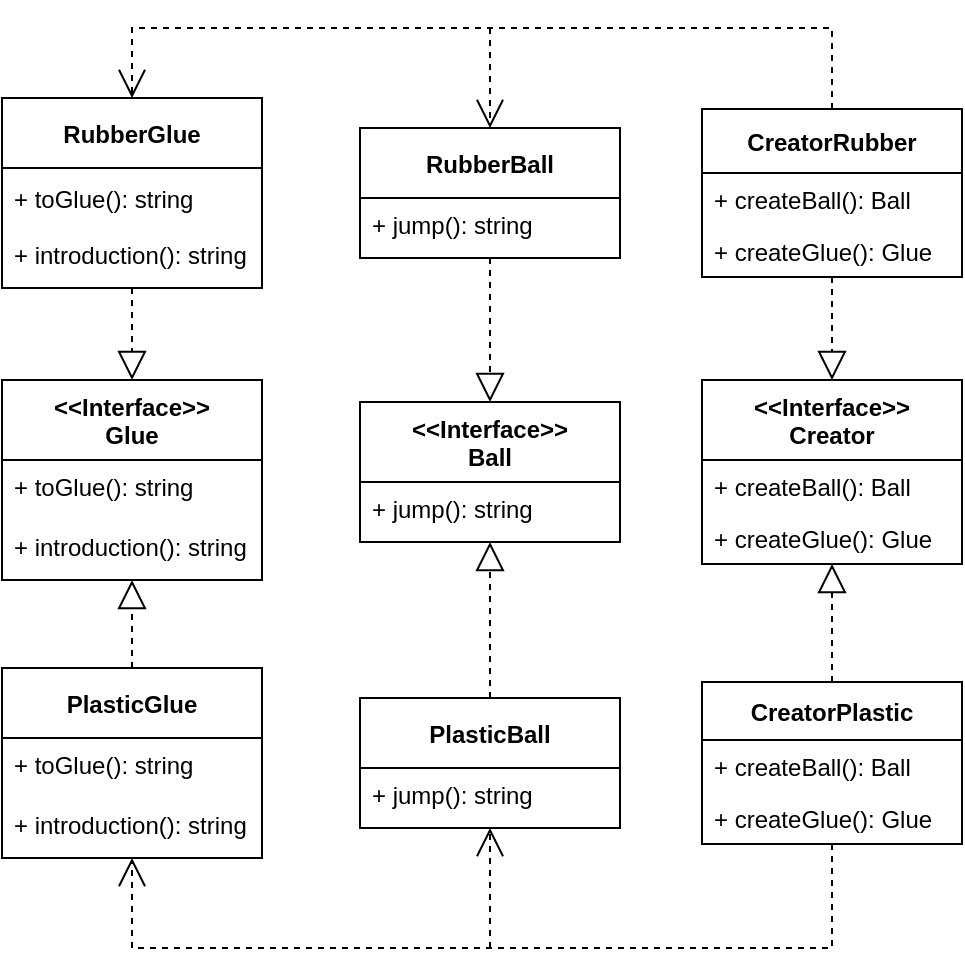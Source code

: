 <mxfile version="20.6.0" type="device"><diagram id="Bucof9hLXNSHhPfNNQwD" name="Сторінка-1"><mxGraphModel dx="381" dy="2326" grid="1" gridSize="10" guides="1" tooltips="1" connect="1" arrows="1" fold="1" page="1" pageScale="1" pageWidth="600" pageHeight="600" math="0" shadow="0"><root><mxCell id="0"/><mxCell id="1" parent="0"/><mxCell id="AFp72t1iJFOQUgz4NHt0-32" value="&lt;&lt;Interface&gt;&gt;&#10;Ball" style="swimlane;fontStyle=1;align=center;verticalAlign=top;childLayout=stackLayout;horizontal=1;startSize=40;horizontalStack=0;resizeParent=1;resizeParentMax=0;resizeLast=0;collapsible=1;marginBottom=0;fontColor=#000000;" parent="1" vertex="1"><mxGeometry x="860" y="-1543" width="130" height="70" as="geometry"/></mxCell><mxCell id="tv6lFfEye0fjzD-uet4O-33" value="+ jump(): string" style="text;strokeColor=none;fillColor=none;align=left;verticalAlign=top;spacingLeft=4;spacingRight=4;overflow=hidden;rotatable=0;points=[[0,0.5],[1,0.5]];portConstraint=eastwest;" parent="AFp72t1iJFOQUgz4NHt0-32" vertex="1"><mxGeometry y="40" width="130" height="30" as="geometry"/></mxCell><mxCell id="AFp72t1iJFOQUgz4NHt0-41" value="Use" style="endArrow=open;endSize=12;dashed=1;rounded=0;fontColor=#000000;textOpacity=0;" parent="1" source="tv6lFfEye0fjzD-uet4O-27" target="tv6lFfEye0fjzD-uet4O-70" edge="1"><mxGeometry x="0.007" y="-74" width="160" relative="1" as="geometry"><mxPoint x="631" y="-1148" as="sourcePoint"/><mxPoint x="839" y="-1147.429" as="targetPoint"/><Array as="points"><mxPoint x="1096" y="-1270"/><mxPoint x="746" y="-1270"/></Array><mxPoint as="offset"/></mxGeometry></mxCell><mxCell id="tv6lFfEye0fjzD-uet4O-14" value="&lt;&lt;Interface&gt;&gt;&#10;Creator" style="swimlane;fontStyle=1;childLayout=stackLayout;horizontal=1;startSize=40;fillColor=none;horizontalStack=0;resizeParent=1;resizeParentMax=0;resizeLast=0;collapsible=1;marginBottom=0;" parent="1" vertex="1"><mxGeometry x="1031" y="-1554" width="130" height="92" as="geometry"/></mxCell><mxCell id="tv6lFfEye0fjzD-uet4O-15" value="+ createBall(): Ball" style="text;strokeColor=none;fillColor=none;align=left;verticalAlign=top;spacingLeft=4;spacingRight=4;overflow=hidden;rotatable=0;points=[[0,0.5],[1,0.5]];portConstraint=eastwest;" parent="tv6lFfEye0fjzD-uet4O-14" vertex="1"><mxGeometry y="40" width="130" height="26" as="geometry"/></mxCell><mxCell id="tv6lFfEye0fjzD-uet4O-16" value="+ createGlue(): Glue" style="text;strokeColor=none;fillColor=none;align=left;verticalAlign=top;spacingLeft=4;spacingRight=4;overflow=hidden;rotatable=0;points=[[0,0.5],[1,0.5]];portConstraint=eastwest;" parent="tv6lFfEye0fjzD-uet4O-14" vertex="1"><mxGeometry y="66" width="130" height="26" as="geometry"/></mxCell><mxCell id="tv6lFfEye0fjzD-uet4O-23" value="CreatorRubber" style="swimlane;fontStyle=1;childLayout=stackLayout;horizontal=1;startSize=32;fillColor=none;horizontalStack=0;resizeParent=1;resizeParentMax=0;resizeLast=0;collapsible=1;marginBottom=0;" parent="1" vertex="1"><mxGeometry x="1031" y="-1689.5" width="130" height="84" as="geometry"/></mxCell><mxCell id="tv6lFfEye0fjzD-uet4O-24" value="+ createBall(): Ball" style="text;strokeColor=none;fillColor=none;align=left;verticalAlign=top;spacingLeft=4;spacingRight=4;overflow=hidden;rotatable=0;points=[[0,0.5],[1,0.5]];portConstraint=eastwest;" parent="tv6lFfEye0fjzD-uet4O-23" vertex="1"><mxGeometry y="32" width="130" height="26" as="geometry"/></mxCell><mxCell id="tv6lFfEye0fjzD-uet4O-25" value="+ createGlue(): Glue" style="text;strokeColor=none;fillColor=none;align=left;verticalAlign=top;spacingLeft=4;spacingRight=4;overflow=hidden;rotatable=0;points=[[0,0.5],[1,0.5]];portConstraint=eastwest;" parent="tv6lFfEye0fjzD-uet4O-23" vertex="1"><mxGeometry y="58" width="130" height="26" as="geometry"/></mxCell><mxCell id="tv6lFfEye0fjzD-uet4O-27" value="CreatorPlastic" style="swimlane;fontStyle=1;childLayout=stackLayout;horizontal=1;startSize=29;fillColor=none;horizontalStack=0;resizeParent=1;resizeParentMax=0;resizeLast=0;collapsible=1;marginBottom=0;" parent="1" vertex="1"><mxGeometry x="1031" y="-1403" width="130" height="81" as="geometry"/></mxCell><mxCell id="tv6lFfEye0fjzD-uet4O-28" value="+ createBall(): Ball" style="text;strokeColor=none;fillColor=none;align=left;verticalAlign=top;spacingLeft=4;spacingRight=4;overflow=hidden;rotatable=0;points=[[0,0.5],[1,0.5]];portConstraint=eastwest;" parent="tv6lFfEye0fjzD-uet4O-27" vertex="1"><mxGeometry y="29" width="130" height="26" as="geometry"/></mxCell><mxCell id="tv6lFfEye0fjzD-uet4O-29" value="+ createGlue(): Glue" style="text;strokeColor=none;fillColor=none;align=left;verticalAlign=top;spacingLeft=4;spacingRight=4;overflow=hidden;rotatable=0;points=[[0,0.5],[1,0.5]];portConstraint=eastwest;" parent="tv6lFfEye0fjzD-uet4O-27" vertex="1"><mxGeometry y="55" width="130" height="26" as="geometry"/></mxCell><mxCell id="tv6lFfEye0fjzD-uet4O-34" value="&lt;&lt;Interface&gt;&gt;&#10;Glue" style="swimlane;fontStyle=1;align=center;verticalAlign=top;childLayout=stackLayout;horizontal=1;startSize=40;horizontalStack=0;resizeParent=1;resizeParentMax=0;resizeLast=0;collapsible=1;marginBottom=0;fontColor=#000000;" parent="1" vertex="1"><mxGeometry x="681" y="-1554" width="130" height="100" as="geometry"/></mxCell><mxCell id="tv6lFfEye0fjzD-uet4O-68" value="+ toGlue(): string" style="text;strokeColor=none;fillColor=none;align=left;verticalAlign=top;spacingLeft=4;spacingRight=4;overflow=hidden;rotatable=0;points=[[0,0.5],[1,0.5]];portConstraint=eastwest;" parent="tv6lFfEye0fjzD-uet4O-34" vertex="1"><mxGeometry y="40" width="130" height="30" as="geometry"/></mxCell><mxCell id="tv6lFfEye0fjzD-uet4O-35" value="+ introduction(): string" style="text;strokeColor=none;fillColor=none;align=left;verticalAlign=top;spacingLeft=4;spacingRight=4;overflow=hidden;rotatable=0;points=[[0,0.5],[1,0.5]];portConstraint=eastwest;" parent="tv6lFfEye0fjzD-uet4O-34" vertex="1"><mxGeometry y="70" width="130" height="30" as="geometry"/></mxCell><mxCell id="tv6lFfEye0fjzD-uet4O-36" value="RubberGlue" style="swimlane;fontStyle=1;align=center;verticalAlign=middle;childLayout=stackLayout;horizontal=1;startSize=35;horizontalStack=0;resizeParent=1;resizeParentMax=0;resizeLast=0;collapsible=1;marginBottom=0;fontColor=#000000;" parent="1" vertex="1"><mxGeometry x="681" y="-1695" width="130" height="95" as="geometry"/></mxCell><mxCell id="tv6lFfEye0fjzD-uet4O-37" value="+ toGlue(): string" style="text;strokeColor=none;fillColor=none;align=left;verticalAlign=middle;spacingLeft=4;spacingRight=4;overflow=hidden;rotatable=0;points=[[0,0.5],[1,0.5]];portConstraint=eastwest;" parent="tv6lFfEye0fjzD-uet4O-36" vertex="1"><mxGeometry y="35" width="130" height="30" as="geometry"/></mxCell><mxCell id="tv6lFfEye0fjzD-uet4O-69" value="+ introduction(): string" style="text;strokeColor=none;fillColor=none;align=left;verticalAlign=top;spacingLeft=4;spacingRight=4;overflow=hidden;rotatable=0;points=[[0,0.5],[1,0.5]];portConstraint=eastwest;" parent="tv6lFfEye0fjzD-uet4O-36" vertex="1"><mxGeometry y="65" width="130" height="30" as="geometry"/></mxCell><mxCell id="tv6lFfEye0fjzD-uet4O-39" value="RubberBall" style="swimlane;fontStyle=1;align=center;verticalAlign=middle;childLayout=stackLayout;horizontal=1;startSize=35;horizontalStack=0;resizeParent=1;resizeParentMax=0;resizeLast=0;collapsible=1;marginBottom=0;fontColor=#000000;" parent="1" vertex="1"><mxGeometry x="860" y="-1680" width="130" height="65" as="geometry"/></mxCell><mxCell id="tv6lFfEye0fjzD-uet4O-40" value="+ jump(): string" style="text;strokeColor=none;fillColor=none;align=left;verticalAlign=top;spacingLeft=4;spacingRight=4;overflow=hidden;rotatable=0;points=[[0,0.5],[1,0.5]];portConstraint=eastwest;" parent="tv6lFfEye0fjzD-uet4O-39" vertex="1"><mxGeometry y="35" width="130" height="30" as="geometry"/></mxCell><mxCell id="tv6lFfEye0fjzD-uet4O-42" value="PlasticGlue" style="swimlane;fontStyle=1;align=center;verticalAlign=middle;childLayout=stackLayout;horizontal=1;startSize=35;horizontalStack=0;resizeParent=1;resizeParentMax=0;resizeLast=0;collapsible=1;marginBottom=0;fontColor=#000000;" parent="1" vertex="1"><mxGeometry x="681" y="-1410" width="130" height="95" as="geometry"/></mxCell><mxCell id="tv6lFfEye0fjzD-uet4O-43" value="+ toGlue(): string" style="text;strokeColor=none;fillColor=none;align=left;verticalAlign=top;spacingLeft=4;spacingRight=4;overflow=hidden;rotatable=0;points=[[0,0.5],[1,0.5]];portConstraint=eastwest;" parent="tv6lFfEye0fjzD-uet4O-42" vertex="1"><mxGeometry y="35" width="130" height="30" as="geometry"/></mxCell><mxCell id="tv6lFfEye0fjzD-uet4O-70" value="+ introduction(): string" style="text;strokeColor=none;fillColor=none;align=left;verticalAlign=top;spacingLeft=4;spacingRight=4;overflow=hidden;rotatable=0;points=[[0,0.5],[1,0.5]];portConstraint=eastwest;" parent="tv6lFfEye0fjzD-uet4O-42" vertex="1"><mxGeometry y="65" width="130" height="30" as="geometry"/></mxCell><mxCell id="tv6lFfEye0fjzD-uet4O-45" value="PlasticBall" style="swimlane;fontStyle=1;align=center;verticalAlign=middle;childLayout=stackLayout;horizontal=1;startSize=35;horizontalStack=0;resizeParent=1;resizeParentMax=0;resizeLast=0;collapsible=1;marginBottom=0;fontColor=#000000;" parent="1" vertex="1"><mxGeometry x="860" y="-1395" width="130" height="65" as="geometry"/></mxCell><mxCell id="tv6lFfEye0fjzD-uet4O-46" value="+ jump(): string" style="text;strokeColor=none;fillColor=none;align=left;verticalAlign=top;spacingLeft=4;spacingRight=4;overflow=hidden;rotatable=0;points=[[0,0.5],[1,0.5]];portConstraint=eastwest;" parent="tv6lFfEye0fjzD-uet4O-45" vertex="1"><mxGeometry y="35" width="130" height="30" as="geometry"/></mxCell><mxCell id="tv6lFfEye0fjzD-uet4O-51" value="" style="endArrow=block;dashed=1;endFill=0;endSize=12;html=1;rounded=0;" parent="1" source="tv6lFfEye0fjzD-uet4O-69" target="tv6lFfEye0fjzD-uet4O-34" edge="1"><mxGeometry width="160" relative="1" as="geometry"><mxPoint x="751" y="-1600" as="sourcePoint"/><mxPoint x="745.5" y="-1597" as="targetPoint"/><Array as="points"/></mxGeometry></mxCell><mxCell id="tv6lFfEye0fjzD-uet4O-52" value="" style="endArrow=block;dashed=1;endFill=0;endSize=12;html=1;rounded=0;" parent="1" source="tv6lFfEye0fjzD-uet4O-45" target="tv6lFfEye0fjzD-uet4O-33" edge="1"><mxGeometry width="160" relative="1" as="geometry"><mxPoint x="906" y="-1548" as="sourcePoint"/><mxPoint x="905.5" y="-1623" as="targetPoint"/></mxGeometry></mxCell><mxCell id="tv6lFfEye0fjzD-uet4O-54" value="" style="endArrow=block;dashed=1;endFill=0;endSize=12;html=1;rounded=0;" parent="1" source="tv6lFfEye0fjzD-uet4O-40" target="AFp72t1iJFOQUgz4NHt0-32" edge="1"><mxGeometry width="160" relative="1" as="geometry"><mxPoint x="905.5" y="-1443.5" as="sourcePoint"/><mxPoint x="905.5" y="-1388.5" as="targetPoint"/><Array as="points"/></mxGeometry></mxCell><mxCell id="tv6lFfEye0fjzD-uet4O-31" value="" style="endArrow=block;dashed=1;endFill=0;endSize=12;html=1;rounded=0;entryX=0.5;entryY=0;entryDx=0;entryDy=0;" parent="1" source="tv6lFfEye0fjzD-uet4O-25" target="tv6lFfEye0fjzD-uet4O-14" edge="1"><mxGeometry width="160" relative="1" as="geometry"><mxPoint x="1106" y="-1538" as="sourcePoint"/><mxPoint x="1106" y="-1576" as="targetPoint"/></mxGeometry></mxCell><mxCell id="tv6lFfEye0fjzD-uet4O-5" value="" style="endArrow=block;dashed=1;endFill=0;endSize=12;html=1;rounded=0;" parent="1" source="tv6lFfEye0fjzD-uet4O-27" target="tv6lFfEye0fjzD-uet4O-16" edge="1"><mxGeometry width="160" relative="1" as="geometry"><mxPoint x="1131" y="-1438" as="sourcePoint"/><mxPoint x="1266" y="-1558" as="targetPoint"/></mxGeometry></mxCell><mxCell id="tv6lFfEye0fjzD-uet4O-53" value="" style="endArrow=block;dashed=1;endFill=0;endSize=12;html=1;rounded=0;" parent="1" source="tv6lFfEye0fjzD-uet4O-42" target="tv6lFfEye0fjzD-uet4O-35" edge="1"><mxGeometry width="160" relative="1" as="geometry"><mxPoint x="745.5" y="-1448" as="sourcePoint"/><mxPoint x="745.5" y="-1393" as="targetPoint"/><Array as="points"/></mxGeometry></mxCell><mxCell id="tv6lFfEye0fjzD-uet4O-64" value="Use" style="endArrow=open;endSize=12;dashed=1;rounded=0;fontColor=#000000;textOpacity=0;" parent="1" target="tv6lFfEye0fjzD-uet4O-46" edge="1"><mxGeometry x="-0.022" y="-75" width="160" relative="1" as="geometry"><mxPoint x="925" y="-1270" as="sourcePoint"/><mxPoint x="756" y="-1363" as="targetPoint"/><Array as="points"/><mxPoint as="offset"/></mxGeometry></mxCell><mxCell id="tv6lFfEye0fjzD-uet4O-65" value="Use" style="endArrow=open;endSize=12;dashed=1;rounded=0;fontColor=#000000;textOpacity=0;exitX=0.5;exitY=0;exitDx=0;exitDy=0;" parent="1" source="tv6lFfEye0fjzD-uet4O-23" target="tv6lFfEye0fjzD-uet4O-36" edge="1"><mxGeometry x="-0.264" y="27" width="160" relative="1" as="geometry"><mxPoint x="1040.74" y="-1318.054" as="sourcePoint"/><mxPoint x="751" y="-1700" as="targetPoint"/><Array as="points"><mxPoint x="1096" y="-1730"/><mxPoint x="746" y="-1730"/></Array><mxPoint as="offset"/></mxGeometry></mxCell><mxCell id="tv6lFfEye0fjzD-uet4O-66" value="Use" style="endArrow=open;endSize=12;dashed=1;rounded=0;fontColor=#000000;textOpacity=0;" parent="1" target="tv6lFfEye0fjzD-uet4O-39" edge="1"><mxGeometry x="0.007" y="-74" width="160" relative="1" as="geometry"><mxPoint x="925" y="-1730" as="sourcePoint"/><mxPoint x="916" y="-1363" as="targetPoint"/><Array as="points"/><mxPoint as="offset"/></mxGeometry></mxCell></root></mxGraphModel></diagram></mxfile>